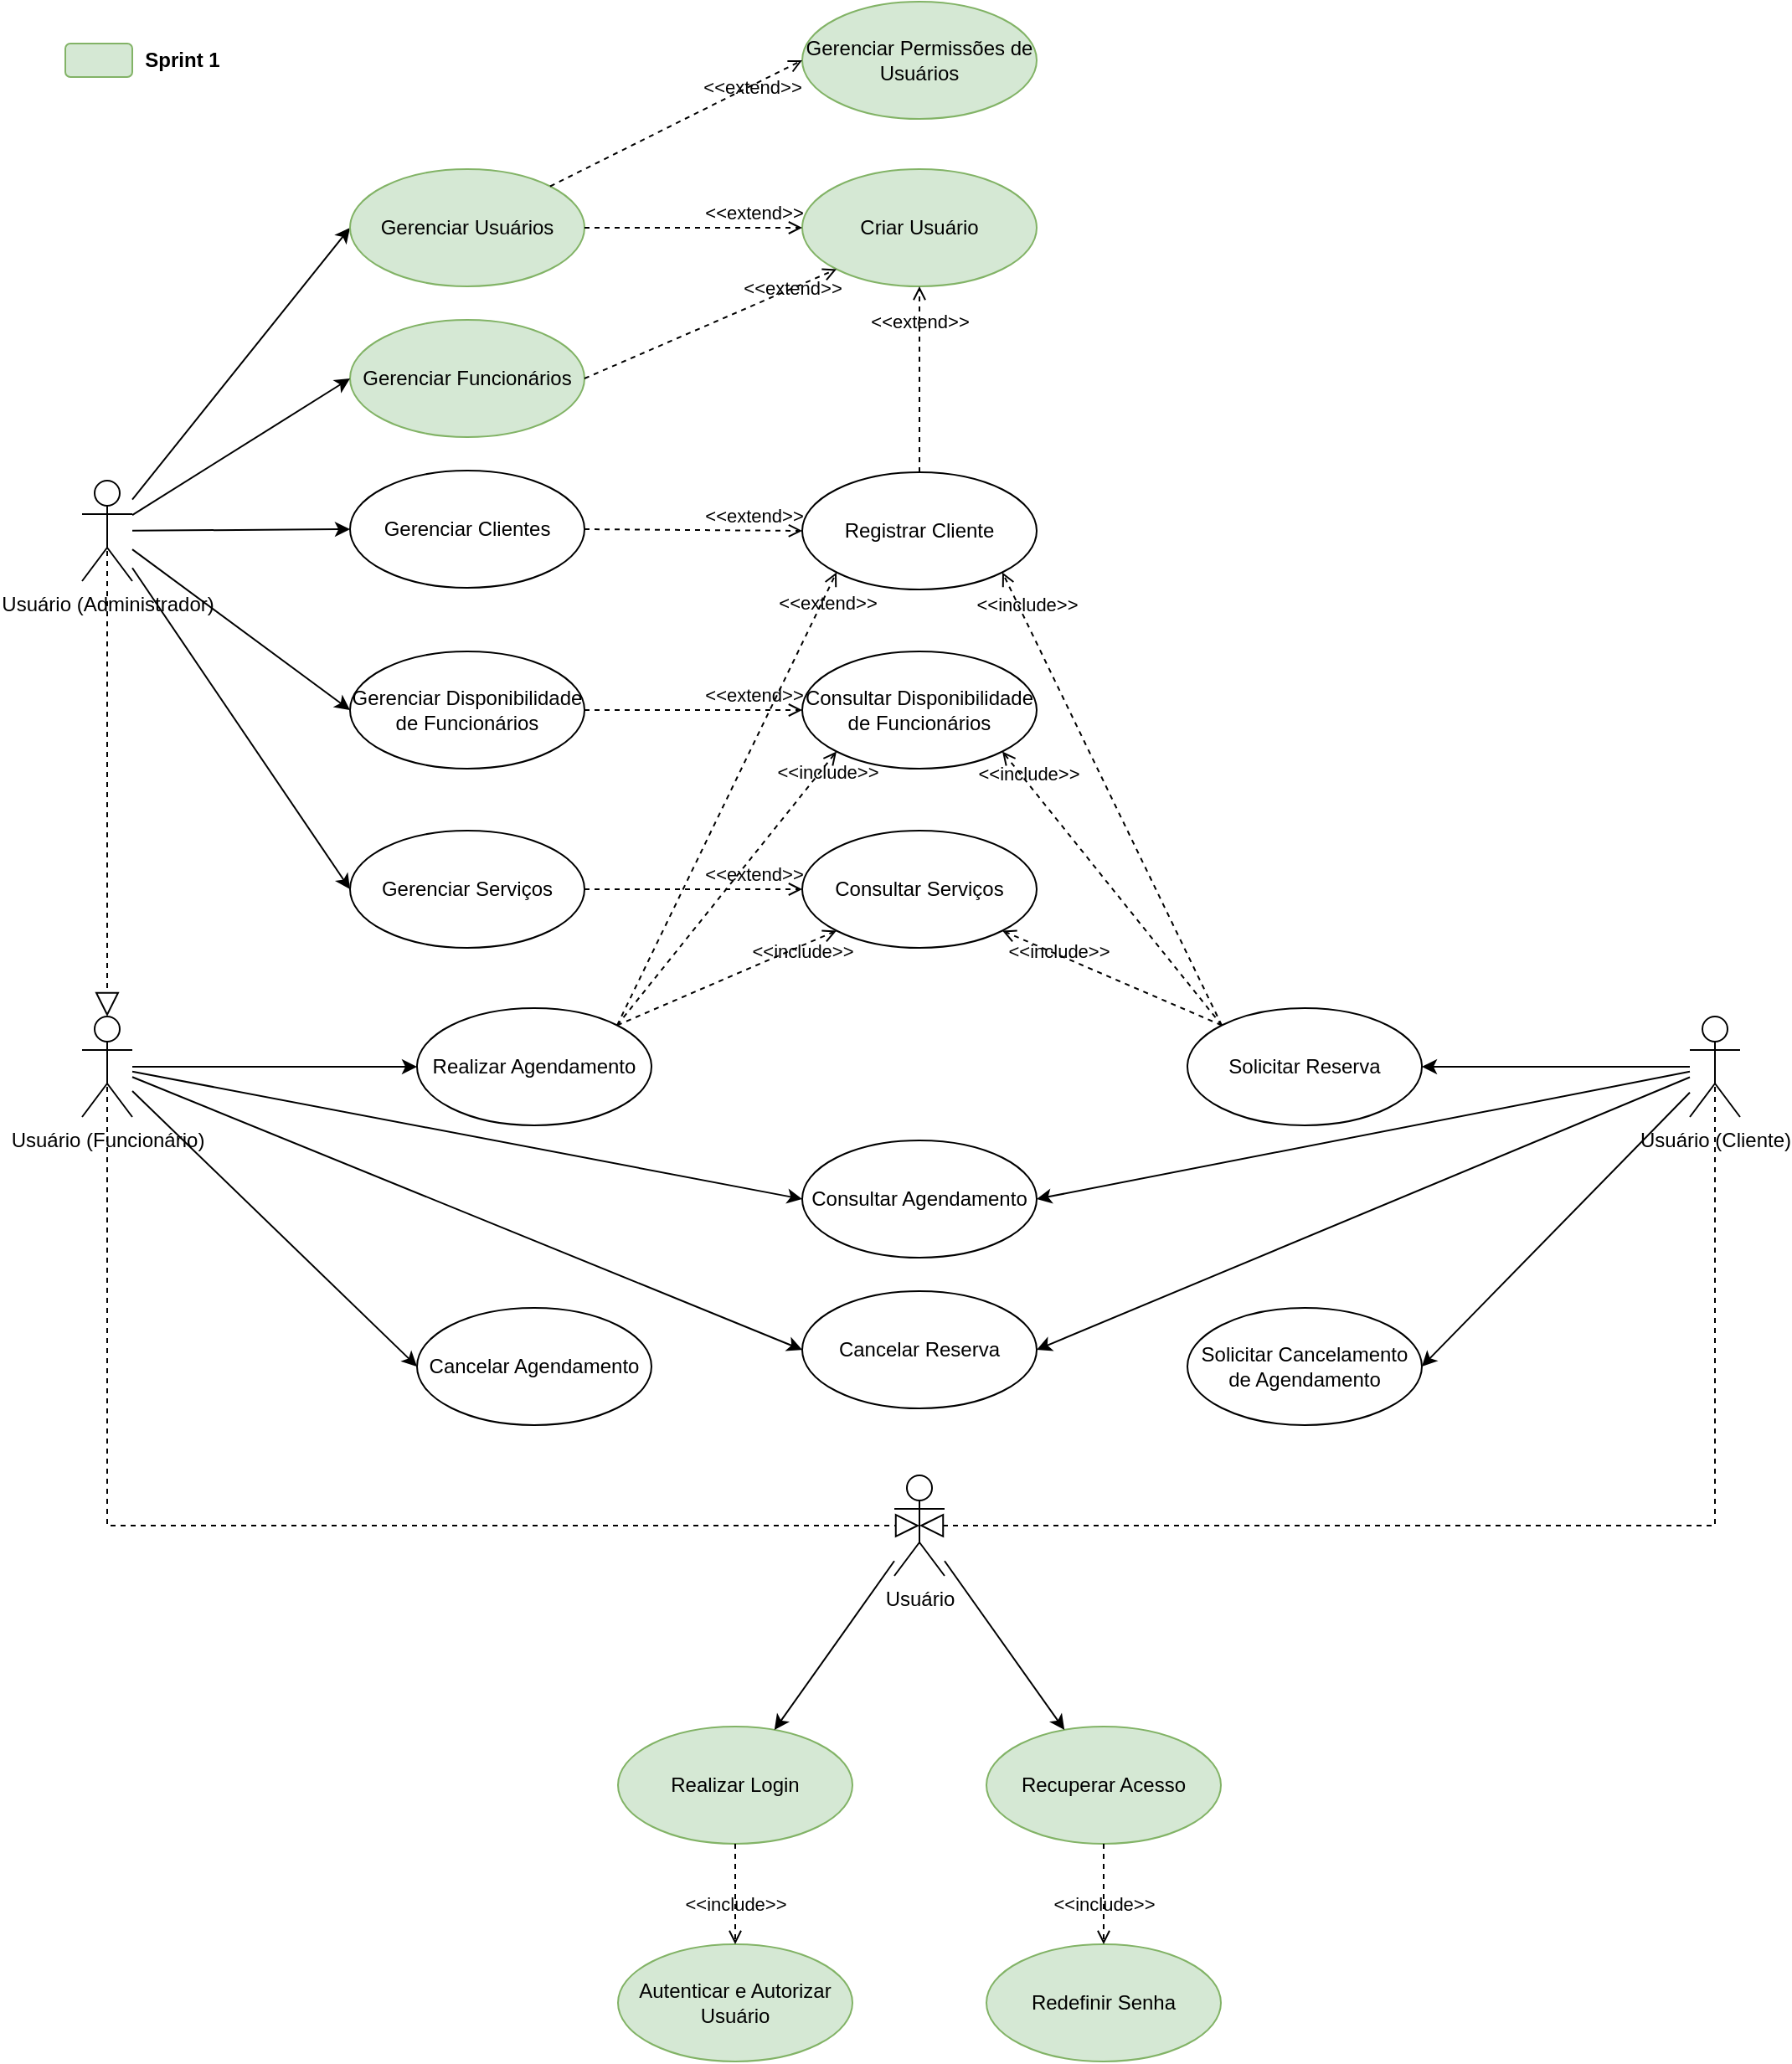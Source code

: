 <mxfile version="24.7.17">
  <diagram id="gLXIPb5slJPB8819sT7-" name="Page-1">
    <mxGraphModel dx="2735" dy="2068" grid="1" gridSize="10" guides="1" tooltips="1" connect="1" arrows="1" fold="1" page="1" pageScale="1" pageWidth="850" pageHeight="1100" math="0" shadow="0">
      <root>
        <mxCell id="0" />
        <mxCell id="1" parent="0" />
        <mxCell id="IgPBCy_m__LWpr7ZJ1GC-3" style="rounded=0;orthogonalLoop=1;jettySize=auto;html=1;entryX=0;entryY=0.5;entryDx=0;entryDy=0;" parent="1" source="IgPBCy_m__LWpr7ZJ1GC-9" target="IgPBCy_m__LWpr7ZJ1GC-13" edge="1">
          <mxGeometry relative="1" as="geometry" />
        </mxCell>
        <mxCell id="IgPBCy_m__LWpr7ZJ1GC-5" style="rounded=0;orthogonalLoop=1;jettySize=auto;html=1;entryX=0;entryY=0.5;entryDx=0;entryDy=0;" parent="1" source="IgPBCy_m__LWpr7ZJ1GC-9" target="IgPBCy_m__LWpr7ZJ1GC-33" edge="1">
          <mxGeometry relative="1" as="geometry" />
        </mxCell>
        <mxCell id="IgPBCy_m__LWpr7ZJ1GC-6" style="rounded=0;orthogonalLoop=1;jettySize=auto;html=1;entryX=0;entryY=0.5;entryDx=0;entryDy=0;" parent="1" source="IgPBCy_m__LWpr7ZJ1GC-9" target="IgPBCy_m__LWpr7ZJ1GC-32" edge="1">
          <mxGeometry relative="1" as="geometry" />
        </mxCell>
        <mxCell id="sxVI4bP2DwmH0Z06f-Jd-28" style="rounded=0;orthogonalLoop=1;jettySize=auto;html=1;entryX=0;entryY=0.5;entryDx=0;entryDy=0;" parent="1" source="IgPBCy_m__LWpr7ZJ1GC-9" target="sxVI4bP2DwmH0Z06f-Jd-27" edge="1">
          <mxGeometry relative="1" as="geometry" />
        </mxCell>
        <mxCell id="IgPBCy_m__LWpr7ZJ1GC-9" value="Usuário (Funcionário)" style="shape=umlActor;verticalLabelPosition=bottom;verticalAlign=top;html=1;" parent="1" vertex="1">
          <mxGeometry x="910" y="626" width="30" height="60" as="geometry" />
        </mxCell>
        <mxCell id="IgPBCy_m__LWpr7ZJ1GC-10" value="Gerenciar Funcionários" style="ellipse;whiteSpace=wrap;html=1;fillColor=#d5e8d4;strokeColor=#82b366;" parent="1" vertex="1">
          <mxGeometry x="1070" y="210" width="140" height="70" as="geometry" />
        </mxCell>
        <mxCell id="IgPBCy_m__LWpr7ZJ1GC-11" value="Redefinir Senha" style="ellipse;whiteSpace=wrap;html=1;fillColor=#d5e8d4;strokeColor=#82b366;" parent="1" vertex="1">
          <mxGeometry x="1450" y="1180" width="140" height="70" as="geometry" />
        </mxCell>
        <mxCell id="IgPBCy_m__LWpr7ZJ1GC-13" value="Realizar Agendamento" style="ellipse;whiteSpace=wrap;html=1;" parent="1" vertex="1">
          <mxGeometry x="1110" y="621" width="140" height="70" as="geometry" />
        </mxCell>
        <mxCell id="IgPBCy_m__LWpr7ZJ1GC-14" value="Gerenciar Clientes" style="ellipse;whiteSpace=wrap;html=1;" parent="1" vertex="1">
          <mxGeometry x="1070" y="300" width="140" height="70" as="geometry" />
        </mxCell>
        <mxCell id="IgPBCy_m__LWpr7ZJ1GC-20" style="rounded=0;orthogonalLoop=1;jettySize=auto;html=1;entryX=1;entryY=0.5;entryDx=0;entryDy=0;" parent="1" source="IgPBCy_m__LWpr7ZJ1GC-26" target="IgPBCy_m__LWpr7ZJ1GC-27" edge="1">
          <mxGeometry relative="1" as="geometry" />
        </mxCell>
        <mxCell id="IgPBCy_m__LWpr7ZJ1GC-22" style="rounded=0;orthogonalLoop=1;jettySize=auto;html=1;entryX=1;entryY=0.5;entryDx=0;entryDy=0;" parent="1" source="IgPBCy_m__LWpr7ZJ1GC-26" target="IgPBCy_m__LWpr7ZJ1GC-33" edge="1">
          <mxGeometry relative="1" as="geometry" />
        </mxCell>
        <mxCell id="sxVI4bP2DwmH0Z06f-Jd-29" style="rounded=0;orthogonalLoop=1;jettySize=auto;html=1;entryX=1;entryY=0.5;entryDx=0;entryDy=0;" parent="1" source="IgPBCy_m__LWpr7ZJ1GC-26" target="sxVI4bP2DwmH0Z06f-Jd-27" edge="1">
          <mxGeometry relative="1" as="geometry" />
        </mxCell>
        <mxCell id="8dQoQ105ci7g4KLCFwHH-22" style="rounded=0;orthogonalLoop=1;jettySize=auto;html=1;entryX=1;entryY=0.5;entryDx=0;entryDy=0;" edge="1" parent="1" source="IgPBCy_m__LWpr7ZJ1GC-26" target="8dQoQ105ci7g4KLCFwHH-21">
          <mxGeometry relative="1" as="geometry" />
        </mxCell>
        <mxCell id="IgPBCy_m__LWpr7ZJ1GC-26" value="Usuário (Cliente)" style="shape=umlActor;verticalLabelPosition=bottom;verticalAlign=top;html=1;" parent="1" vertex="1">
          <mxGeometry x="1870" y="626" width="30" height="60" as="geometry" />
        </mxCell>
        <mxCell id="IgPBCy_m__LWpr7ZJ1GC-27" value="Solicitar Reserva" style="ellipse;whiteSpace=wrap;html=1;" parent="1" vertex="1">
          <mxGeometry x="1570" y="621" width="140" height="70" as="geometry" />
        </mxCell>
        <mxCell id="IgPBCy_m__LWpr7ZJ1GC-28" value="Consultar Serviços" style="ellipse;whiteSpace=wrap;html=1;" parent="1" vertex="1">
          <mxGeometry x="1340" y="515" width="140" height="70" as="geometry" />
        </mxCell>
        <mxCell id="IgPBCy_m__LWpr7ZJ1GC-29" value="Consultar Disponibilidade de Funcionários" style="ellipse;whiteSpace=wrap;html=1;" parent="1" vertex="1">
          <mxGeometry x="1340" y="408" width="140" height="70" as="geometry" />
        </mxCell>
        <mxCell id="IgPBCy_m__LWpr7ZJ1GC-31" value="Realizar Login" style="ellipse;whiteSpace=wrap;html=1;fillColor=#d5e8d4;strokeColor=#82b366;" parent="1" vertex="1">
          <mxGeometry x="1230" y="1050" width="140" height="70" as="geometry" />
        </mxCell>
        <mxCell id="IgPBCy_m__LWpr7ZJ1GC-32" value="Cancelar Agendamento" style="ellipse;whiteSpace=wrap;html=1;" parent="1" vertex="1">
          <mxGeometry x="1110" y="800" width="140" height="70" as="geometry" />
        </mxCell>
        <mxCell id="IgPBCy_m__LWpr7ZJ1GC-33" value="Consultar Agendamento" style="ellipse;whiteSpace=wrap;html=1;" parent="1" vertex="1">
          <mxGeometry x="1340" y="700" width="140" height="70" as="geometry" />
        </mxCell>
        <mxCell id="IgPBCy_m__LWpr7ZJ1GC-34" value="Gerenciar Serviços" style="ellipse;whiteSpace=wrap;html=1;" parent="1" vertex="1">
          <mxGeometry x="1070" y="515" width="140" height="70" as="geometry" />
        </mxCell>
        <mxCell id="IgPBCy_m__LWpr7ZJ1GC-35" value="Recuperar Acesso" style="ellipse;whiteSpace=wrap;html=1;fillColor=#d5e8d4;strokeColor=#82b366;" parent="1" vertex="1">
          <mxGeometry x="1450" y="1050" width="140" height="70" as="geometry" />
        </mxCell>
        <mxCell id="IgPBCy_m__LWpr7ZJ1GC-36" value="Autenticar e Autorizar Usuário" style="ellipse;whiteSpace=wrap;html=1;fillColor=#d5e8d4;strokeColor=#82b366;" parent="1" vertex="1">
          <mxGeometry x="1230" y="1180" width="140" height="70" as="geometry" />
        </mxCell>
        <mxCell id="IgPBCy_m__LWpr7ZJ1GC-38" value="&amp;lt;&amp;lt;include&amp;gt;&amp;gt;" style="html=1;verticalAlign=bottom;labelBackgroundColor=none;endArrow=open;endFill=0;dashed=1;rounded=0;entryX=0.5;entryY=0;entryDx=0;entryDy=0;exitX=0.5;exitY=1;exitDx=0;exitDy=0;" parent="1" source="IgPBCy_m__LWpr7ZJ1GC-31" target="IgPBCy_m__LWpr7ZJ1GC-36" edge="1">
          <mxGeometry x="0.484" width="160" relative="1" as="geometry">
            <mxPoint x="1230" y="1231" as="sourcePoint" />
            <mxPoint x="1190" y="1131" as="targetPoint" />
            <mxPoint as="offset" />
          </mxGeometry>
        </mxCell>
        <mxCell id="sxVI4bP2DwmH0Z06f-Jd-9" style="rounded=0;orthogonalLoop=1;jettySize=auto;html=1;entryX=0;entryY=0.5;entryDx=0;entryDy=0;" parent="1" source="sxVI4bP2DwmH0Z06f-Jd-1" target="IgPBCy_m__LWpr7ZJ1GC-34" edge="1">
          <mxGeometry relative="1" as="geometry" />
        </mxCell>
        <mxCell id="sxVI4bP2DwmH0Z06f-Jd-11" style="rounded=0;orthogonalLoop=1;jettySize=auto;html=1;entryX=0;entryY=0.5;entryDx=0;entryDy=0;" parent="1" source="sxVI4bP2DwmH0Z06f-Jd-1" target="IgPBCy_m__LWpr7ZJ1GC-10" edge="1">
          <mxGeometry relative="1" as="geometry" />
        </mxCell>
        <mxCell id="sxVI4bP2DwmH0Z06f-Jd-13" style="rounded=0;orthogonalLoop=1;jettySize=auto;html=1;entryX=0;entryY=0.5;entryDx=0;entryDy=0;" parent="1" source="sxVI4bP2DwmH0Z06f-Jd-1" target="IgPBCy_m__LWpr7ZJ1GC-14" edge="1">
          <mxGeometry relative="1" as="geometry" />
        </mxCell>
        <mxCell id="sxVI4bP2DwmH0Z06f-Jd-15" style="rounded=0;orthogonalLoop=1;jettySize=auto;html=1;entryX=0;entryY=0.5;entryDx=0;entryDy=0;" parent="1" source="sxVI4bP2DwmH0Z06f-Jd-1" target="sxVI4bP2DwmH0Z06f-Jd-5" edge="1">
          <mxGeometry relative="1" as="geometry" />
        </mxCell>
        <mxCell id="8dQoQ105ci7g4KLCFwHH-15" style="rounded=0;orthogonalLoop=1;jettySize=auto;html=1;entryX=0;entryY=0.5;entryDx=0;entryDy=0;" edge="1" parent="1" source="sxVI4bP2DwmH0Z06f-Jd-1" target="8dQoQ105ci7g4KLCFwHH-14">
          <mxGeometry relative="1" as="geometry" />
        </mxCell>
        <mxCell id="sxVI4bP2DwmH0Z06f-Jd-1" value="Usuário (Administrador)" style="shape=umlActor;verticalLabelPosition=bottom;verticalAlign=top;html=1;" parent="1" vertex="1">
          <mxGeometry x="910" y="306" width="30" height="60" as="geometry" />
        </mxCell>
        <mxCell id="sxVI4bP2DwmH0Z06f-Jd-3" value="Registrar Cliente" style="ellipse;whiteSpace=wrap;html=1;" parent="1" vertex="1">
          <mxGeometry x="1340" y="301" width="140" height="70" as="geometry" />
        </mxCell>
        <mxCell id="sxVI4bP2DwmH0Z06f-Jd-4" value="Gerenciar Permissões de Usuários" style="ellipse;whiteSpace=wrap;html=1;fillColor=#d5e8d4;strokeColor=#82b366;" parent="1" vertex="1">
          <mxGeometry x="1340" y="20" width="140" height="70" as="geometry" />
        </mxCell>
        <mxCell id="sxVI4bP2DwmH0Z06f-Jd-5" value="Gerenciar Usuários" style="ellipse;whiteSpace=wrap;html=1;fillColor=#d5e8d4;strokeColor=#82b366;" parent="1" vertex="1">
          <mxGeometry x="1070" y="120" width="140" height="70" as="geometry" />
        </mxCell>
        <mxCell id="sxVI4bP2DwmH0Z06f-Jd-19" value="" style="endArrow=block;dashed=1;endFill=0;endSize=12;html=1;rounded=0;exitX=0.5;exitY=0.5;exitDx=0;exitDy=0;exitPerimeter=0;entryX=0.5;entryY=0;entryDx=0;entryDy=0;entryPerimeter=0;" parent="1" source="sxVI4bP2DwmH0Z06f-Jd-1" target="IgPBCy_m__LWpr7ZJ1GC-9" edge="1">
          <mxGeometry width="160" relative="1" as="geometry">
            <mxPoint x="1020" y="670" as="sourcePoint" />
            <mxPoint x="935" y="605" as="targetPoint" />
          </mxGeometry>
        </mxCell>
        <mxCell id="sxVI4bP2DwmH0Z06f-Jd-20" value="&amp;lt;&amp;lt;extend&amp;gt;&amp;gt;" style="html=1;verticalAlign=bottom;labelBackgroundColor=none;endArrow=open;endFill=0;dashed=1;rounded=0;exitX=1;exitY=0.5;exitDx=0;exitDy=0;entryX=0;entryY=0.5;entryDx=0;entryDy=0;" parent="1" source="IgPBCy_m__LWpr7ZJ1GC-14" target="sxVI4bP2DwmH0Z06f-Jd-3" edge="1">
          <mxGeometry x="0.556" width="160" relative="1" as="geometry">
            <mxPoint x="1360" y="420" as="sourcePoint" />
            <mxPoint x="1520" y="420" as="targetPoint" />
            <mxPoint as="offset" />
          </mxGeometry>
        </mxCell>
        <mxCell id="sxVI4bP2DwmH0Z06f-Jd-22" value="&amp;lt;&amp;lt;extend&amp;gt;&amp;gt;" style="html=1;verticalAlign=bottom;labelBackgroundColor=none;endArrow=open;endFill=0;dashed=1;rounded=0;exitX=1;exitY=0.5;exitDx=0;exitDy=0;entryX=0;entryY=0.5;entryDx=0;entryDy=0;" parent="1" source="IgPBCy_m__LWpr7ZJ1GC-34" target="IgPBCy_m__LWpr7ZJ1GC-28" edge="1">
          <mxGeometry x="0.556" width="160" relative="1" as="geometry">
            <mxPoint x="1355" y="470" as="sourcePoint" />
            <mxPoint x="1490" y="470" as="targetPoint" />
            <mxPoint as="offset" />
          </mxGeometry>
        </mxCell>
        <mxCell id="sxVI4bP2DwmH0Z06f-Jd-23" value="&amp;lt;&amp;lt;extend&amp;gt;&amp;gt;" style="html=1;verticalAlign=bottom;labelBackgroundColor=none;endArrow=open;endFill=0;dashed=1;rounded=0;exitX=1;exitY=0;exitDx=0;exitDy=0;entryX=0;entryY=1;entryDx=0;entryDy=0;" parent="1" source="IgPBCy_m__LWpr7ZJ1GC-13" target="sxVI4bP2DwmH0Z06f-Jd-3" edge="1">
          <mxGeometry x="0.82" y="-7" width="160" relative="1" as="geometry">
            <mxPoint x="1230.05" y="610.531" as="sourcePoint" />
            <mxPoint x="1500" y="480" as="targetPoint" />
            <mxPoint as="offset" />
          </mxGeometry>
        </mxCell>
        <mxCell id="sxVI4bP2DwmH0Z06f-Jd-24" value="&amp;lt;&amp;lt;include&amp;gt;&amp;gt;" style="html=1;verticalAlign=bottom;labelBackgroundColor=none;endArrow=open;endFill=0;dashed=1;rounded=0;exitX=1;exitY=0;exitDx=0;exitDy=0;entryX=0;entryY=1;entryDx=0;entryDy=0;" parent="1" source="IgPBCy_m__LWpr7ZJ1GC-13" target="IgPBCy_m__LWpr7ZJ1GC-29" edge="1">
          <mxGeometry x="0.816" y="-9" width="160" relative="1" as="geometry">
            <mxPoint x="1230.05" y="610.531" as="sourcePoint" />
            <mxPoint x="1510" y="490" as="targetPoint" />
            <mxPoint as="offset" />
          </mxGeometry>
        </mxCell>
        <mxCell id="sxVI4bP2DwmH0Z06f-Jd-25" value="&amp;lt;&amp;lt;include&amp;gt;&amp;gt;" style="html=1;verticalAlign=bottom;labelBackgroundColor=none;endArrow=open;endFill=0;dashed=1;rounded=0;exitX=1;exitY=0;exitDx=0;exitDy=0;entryX=0;entryY=1;entryDx=0;entryDy=0;" parent="1" source="IgPBCy_m__LWpr7ZJ1GC-13" target="IgPBCy_m__LWpr7ZJ1GC-28" edge="1">
          <mxGeometry x="0.62" y="-11" width="160" relative="1" as="geometry">
            <mxPoint x="1230.05" y="610.531" as="sourcePoint" />
            <mxPoint x="1520" y="500" as="targetPoint" />
            <mxPoint as="offset" />
          </mxGeometry>
        </mxCell>
        <mxCell id="sxVI4bP2DwmH0Z06f-Jd-26" value="&amp;lt;&amp;lt;include&amp;gt;&amp;gt;" style="html=1;verticalAlign=bottom;labelBackgroundColor=none;endArrow=open;endFill=0;dashed=1;rounded=0;entryX=0.5;entryY=0;entryDx=0;entryDy=0;exitX=0.5;exitY=1;exitDx=0;exitDy=0;" parent="1" source="IgPBCy_m__LWpr7ZJ1GC-35" target="IgPBCy_m__LWpr7ZJ1GC-11" edge="1">
          <mxGeometry x="0.484" width="160" relative="1" as="geometry">
            <mxPoint x="1385" y="1116" as="sourcePoint" />
            <mxPoint x="1230" y="1116" as="targetPoint" />
            <mxPoint as="offset" />
          </mxGeometry>
        </mxCell>
        <mxCell id="sxVI4bP2DwmH0Z06f-Jd-27" value="Cancelar Reserva" style="ellipse;whiteSpace=wrap;html=1;" parent="1" vertex="1">
          <mxGeometry x="1340" y="790" width="140" height="70" as="geometry" />
        </mxCell>
        <mxCell id="8dQoQ105ci7g4KLCFwHH-1" value="&amp;lt;&amp;lt;include&amp;gt;&amp;gt;" style="html=1;verticalAlign=bottom;labelBackgroundColor=none;endArrow=open;endFill=0;dashed=1;rounded=0;exitX=0;exitY=0;exitDx=0;exitDy=0;entryX=1;entryY=1;entryDx=0;entryDy=0;" edge="1" parent="1" source="IgPBCy_m__LWpr7ZJ1GC-27" target="IgPBCy_m__LWpr7ZJ1GC-28">
          <mxGeometry x="0.458" y="6" width="160" relative="1" as="geometry">
            <mxPoint x="1270" y="662" as="sourcePoint" />
            <mxPoint x="1365" y="569" as="targetPoint" />
            <mxPoint as="offset" />
          </mxGeometry>
        </mxCell>
        <mxCell id="8dQoQ105ci7g4KLCFwHH-2" value="&amp;lt;&amp;lt;include&amp;gt;&amp;gt;" style="html=1;verticalAlign=bottom;labelBackgroundColor=none;endArrow=open;endFill=0;dashed=1;rounded=0;entryX=1;entryY=1;entryDx=0;entryDy=0;exitX=0;exitY=0;exitDx=0;exitDy=0;" edge="1" parent="1" source="IgPBCy_m__LWpr7ZJ1GC-27" target="IgPBCy_m__LWpr7ZJ1GC-29">
          <mxGeometry x="0.746" y="2" width="160" relative="1" as="geometry">
            <mxPoint x="1270" y="662" as="sourcePoint" />
            <mxPoint x="1365" y="569" as="targetPoint" />
            <mxPoint as="offset" />
          </mxGeometry>
        </mxCell>
        <mxCell id="8dQoQ105ci7g4KLCFwHH-3" value="&amp;lt;&amp;lt;include&amp;gt;&amp;gt;" style="html=1;verticalAlign=bottom;labelBackgroundColor=none;endArrow=open;endFill=0;dashed=1;rounded=0;exitX=0;exitY=0;exitDx=0;exitDy=0;entryX=1;entryY=1;entryDx=0;entryDy=0;" edge="1" parent="1" source="IgPBCy_m__LWpr7ZJ1GC-27" target="sxVI4bP2DwmH0Z06f-Jd-3">
          <mxGeometry x="0.788" y="-1" width="160" relative="1" as="geometry">
            <mxPoint x="1270" y="662" as="sourcePoint" />
            <mxPoint x="1365" y="360" as="targetPoint" />
            <mxPoint as="offset" />
          </mxGeometry>
        </mxCell>
        <mxCell id="8dQoQ105ci7g4KLCFwHH-4" value="Criar Usuário" style="ellipse;whiteSpace=wrap;html=1;fillColor=#d5e8d4;strokeColor=#82b366;" vertex="1" parent="1">
          <mxGeometry x="1340" y="120" width="140" height="70" as="geometry" />
        </mxCell>
        <mxCell id="8dQoQ105ci7g4KLCFwHH-5" value="&amp;lt;&amp;lt;extend&amp;gt;&amp;gt;" style="html=1;verticalAlign=bottom;labelBackgroundColor=none;endArrow=open;endFill=0;dashed=1;rounded=0;exitX=1;exitY=0.5;exitDx=0;exitDy=0;entryX=0;entryY=0.5;entryDx=0;entryDy=0;" edge="1" parent="1" source="sxVI4bP2DwmH0Z06f-Jd-5" target="8dQoQ105ci7g4KLCFwHH-4">
          <mxGeometry x="0.556" width="160" relative="1" as="geometry">
            <mxPoint x="1225" y="354" as="sourcePoint" />
            <mxPoint x="1345" y="354" as="targetPoint" />
            <mxPoint as="offset" />
          </mxGeometry>
        </mxCell>
        <mxCell id="8dQoQ105ci7g4KLCFwHH-7" value="&amp;lt;&amp;lt;extend&amp;gt;&amp;gt;" style="html=1;verticalAlign=bottom;labelBackgroundColor=none;endArrow=open;endFill=0;dashed=1;rounded=0;exitX=1;exitY=0.5;exitDx=0;exitDy=0;entryX=0;entryY=1;entryDx=0;entryDy=0;" edge="1" parent="1" source="IgPBCy_m__LWpr7ZJ1GC-10" target="8dQoQ105ci7g4KLCFwHH-4">
          <mxGeometry x="0.606" y="-8" width="160" relative="1" as="geometry">
            <mxPoint x="1204" y="329" as="sourcePoint" />
            <mxPoint x="1356" y="173" as="targetPoint" />
            <mxPoint as="offset" />
          </mxGeometry>
        </mxCell>
        <mxCell id="8dQoQ105ci7g4KLCFwHH-10" value="&amp;lt;&amp;lt;extend&amp;gt;&amp;gt;" style="html=1;verticalAlign=bottom;labelBackgroundColor=none;endArrow=open;endFill=0;dashed=1;rounded=0;exitX=0.5;exitY=0;exitDx=0;exitDy=0;entryX=0.5;entryY=1;entryDx=0;entryDy=0;" edge="1" parent="1" source="sxVI4bP2DwmH0Z06f-Jd-3" target="8dQoQ105ci7g4KLCFwHH-4">
          <mxGeometry x="0.458" width="160" relative="1" as="geometry">
            <mxPoint x="1224" y="349" as="sourcePoint" />
            <mxPoint x="1376" y="193" as="targetPoint" />
            <mxPoint as="offset" />
          </mxGeometry>
        </mxCell>
        <mxCell id="8dQoQ105ci7g4KLCFwHH-14" value="Gerenciar Disponibilidade de Funcionários" style="ellipse;whiteSpace=wrap;html=1;" vertex="1" parent="1">
          <mxGeometry x="1070" y="408" width="140" height="70" as="geometry" />
        </mxCell>
        <mxCell id="8dQoQ105ci7g4KLCFwHH-16" value="&amp;lt;&amp;lt;extend&amp;gt;&amp;gt;" style="html=1;verticalAlign=bottom;labelBackgroundColor=none;endArrow=open;endFill=0;dashed=1;rounded=0;exitX=1;exitY=0.5;exitDx=0;exitDy=0;entryX=0;entryY=0.5;entryDx=0;entryDy=0;" edge="1" parent="1" source="8dQoQ105ci7g4KLCFwHH-14" target="IgPBCy_m__LWpr7ZJ1GC-29">
          <mxGeometry x="0.556" width="160" relative="1" as="geometry">
            <mxPoint x="1225" y="346" as="sourcePoint" />
            <mxPoint x="1345" y="346" as="targetPoint" />
            <mxPoint as="offset" />
          </mxGeometry>
        </mxCell>
        <mxCell id="8dQoQ105ci7g4KLCFwHH-20" value="&amp;lt;&amp;lt;extend&amp;gt;&amp;gt;" style="html=1;verticalAlign=bottom;labelBackgroundColor=none;endArrow=open;endFill=0;dashed=1;rounded=0;exitX=1;exitY=0;exitDx=0;exitDy=0;entryX=0;entryY=0.5;entryDx=0;entryDy=0;" edge="1" parent="1" source="sxVI4bP2DwmH0Z06f-Jd-5" target="sxVI4bP2DwmH0Z06f-Jd-4">
          <mxGeometry x="0.548" y="-9" width="160" relative="1" as="geometry">
            <mxPoint x="1220" y="165" as="sourcePoint" />
            <mxPoint x="1350" y="165" as="targetPoint" />
            <mxPoint as="offset" />
          </mxGeometry>
        </mxCell>
        <mxCell id="8dQoQ105ci7g4KLCFwHH-21" value="Solicitar Cancelamento de Agendamento" style="ellipse;whiteSpace=wrap;html=1;" vertex="1" parent="1">
          <mxGeometry x="1570" y="800" width="140" height="70" as="geometry" />
        </mxCell>
        <mxCell id="8dQoQ105ci7g4KLCFwHH-26" style="rounded=0;orthogonalLoop=1;jettySize=auto;html=1;" edge="1" parent="1" source="8dQoQ105ci7g4KLCFwHH-23" target="IgPBCy_m__LWpr7ZJ1GC-31">
          <mxGeometry relative="1" as="geometry" />
        </mxCell>
        <mxCell id="8dQoQ105ci7g4KLCFwHH-27" style="rounded=0;orthogonalLoop=1;jettySize=auto;html=1;" edge="1" parent="1" source="8dQoQ105ci7g4KLCFwHH-23" target="IgPBCy_m__LWpr7ZJ1GC-35">
          <mxGeometry relative="1" as="geometry" />
        </mxCell>
        <mxCell id="8dQoQ105ci7g4KLCFwHH-23" value="Usuário" style="shape=umlActor;verticalLabelPosition=bottom;verticalAlign=top;html=1;" vertex="1" parent="1">
          <mxGeometry x="1395" y="900" width="30" height="60" as="geometry" />
        </mxCell>
        <mxCell id="8dQoQ105ci7g4KLCFwHH-24" value="" style="endArrow=block;dashed=1;endFill=0;endSize=12;html=1;rounded=0;exitX=0.5;exitY=0.5;exitDx=0;exitDy=0;exitPerimeter=0;entryX=0.5;entryY=0.5;entryDx=0;entryDy=0;entryPerimeter=0;edgeStyle=orthogonalEdgeStyle;" edge="1" parent="1" source="IgPBCy_m__LWpr7ZJ1GC-9" target="8dQoQ105ci7g4KLCFwHH-23">
          <mxGeometry width="160" relative="1" as="geometry">
            <mxPoint x="960" y="790" as="sourcePoint" />
            <mxPoint x="960" y="1080" as="targetPoint" />
            <Array as="points">
              <mxPoint x="925" y="930" />
              <mxPoint x="1410" y="930" />
            </Array>
          </mxGeometry>
        </mxCell>
        <mxCell id="8dQoQ105ci7g4KLCFwHH-25" value="" style="endArrow=block;dashed=1;endFill=0;endSize=12;html=1;rounded=0;exitX=0.5;exitY=0.5;exitDx=0;exitDy=0;exitPerimeter=0;entryX=0.5;entryY=0.5;entryDx=0;entryDy=0;entryPerimeter=0;edgeStyle=orthogonalEdgeStyle;" edge="1" parent="1" source="IgPBCy_m__LWpr7ZJ1GC-26" target="8dQoQ105ci7g4KLCFwHH-23">
          <mxGeometry width="160" relative="1" as="geometry">
            <mxPoint x="935" y="666" as="sourcePoint" />
            <mxPoint x="1420" y="990" as="targetPoint" />
            <Array as="points">
              <mxPoint x="1885" y="930" />
              <mxPoint x="1410" y="930" />
            </Array>
          </mxGeometry>
        </mxCell>
        <mxCell id="8dQoQ105ci7g4KLCFwHH-29" value="" style="rounded=1;whiteSpace=wrap;html=1;fillColor=#d5e8d4;strokeColor=#82b366;" vertex="1" parent="1">
          <mxGeometry x="900" y="45" width="40" height="20" as="geometry" />
        </mxCell>
        <mxCell id="8dQoQ105ci7g4KLCFwHH-30" value="Sprint 1" style="text;html=1;align=center;verticalAlign=middle;whiteSpace=wrap;rounded=0;fontStyle=1" vertex="1" parent="1">
          <mxGeometry x="940" y="40" width="60" height="30" as="geometry" />
        </mxCell>
      </root>
    </mxGraphModel>
  </diagram>
</mxfile>
